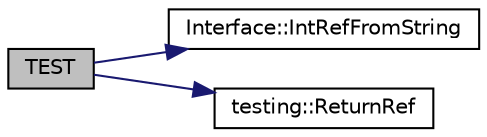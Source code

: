 digraph "TEST"
{
  edge [fontname="Helvetica",fontsize="10",labelfontname="Helvetica",labelfontsize="10"];
  node [fontname="Helvetica",fontsize="10",shape=record];
  rankdir="LR";
  Node16 [label="TEST",height=0.2,width=0.4,color="black", fillcolor="grey75", style="filled", fontcolor="black"];
  Node16 -> Node17 [color="midnightblue",fontsize="10",style="solid",fontname="Helvetica"];
  Node17 [label="Interface::IntRefFromString",height=0.2,width=0.4,color="black", fillcolor="white", style="filled",URL="$de/d95/class_interface.html#ab93276de67e60c44fd775d4c139aa8e1"];
  Node16 -> Node18 [color="midnightblue",fontsize="10",style="solid",fontname="Helvetica"];
  Node18 [label="testing::ReturnRef",height=0.2,width=0.4,color="black", fillcolor="white", style="filled",URL="$d0/d75/namespacetesting.html#a18eda8fe9c89ee856c199a2e04ca1641"];
}

